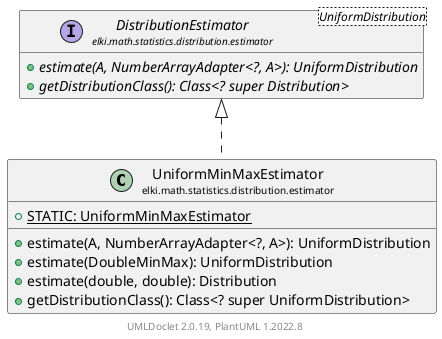 @startuml
    remove .*\.(Instance|Par|Parameterizer|Factory)$
    set namespaceSeparator none
    hide empty fields
    hide empty methods

    class "<size:14>UniformMinMaxEstimator\n<size:10>elki.math.statistics.distribution.estimator" as elki.math.statistics.distribution.estimator.UniformMinMaxEstimator [[UniformMinMaxEstimator.html]] {
        {static} +STATIC: UniformMinMaxEstimator
        +estimate(A, NumberArrayAdapter<?, A>): UniformDistribution
        +estimate(DoubleMinMax): UniformDistribution
        +estimate(double, double): Distribution
        +getDistributionClass(): Class<? super UniformDistribution>
    }

    interface "<size:14>DistributionEstimator\n<size:10>elki.math.statistics.distribution.estimator" as elki.math.statistics.distribution.estimator.DistributionEstimator<UniformDistribution> [[DistributionEstimator.html]] {
        {abstract} +estimate(A, NumberArrayAdapter<?, A>): UniformDistribution
        {abstract} +getDistributionClass(): Class<? super Distribution>
    }
    class "<size:14>UniformMinMaxEstimator.Par\n<size:10>elki.math.statistics.distribution.estimator" as elki.math.statistics.distribution.estimator.UniformMinMaxEstimator.Par [[UniformMinMaxEstimator.Par.html]]

    elki.math.statistics.distribution.estimator.DistributionEstimator <|.. elki.math.statistics.distribution.estimator.UniformMinMaxEstimator
    elki.math.statistics.distribution.estimator.UniformMinMaxEstimator +-- elki.math.statistics.distribution.estimator.UniformMinMaxEstimator.Par

    center footer UMLDoclet 2.0.19, PlantUML 1.2022.8
@enduml
